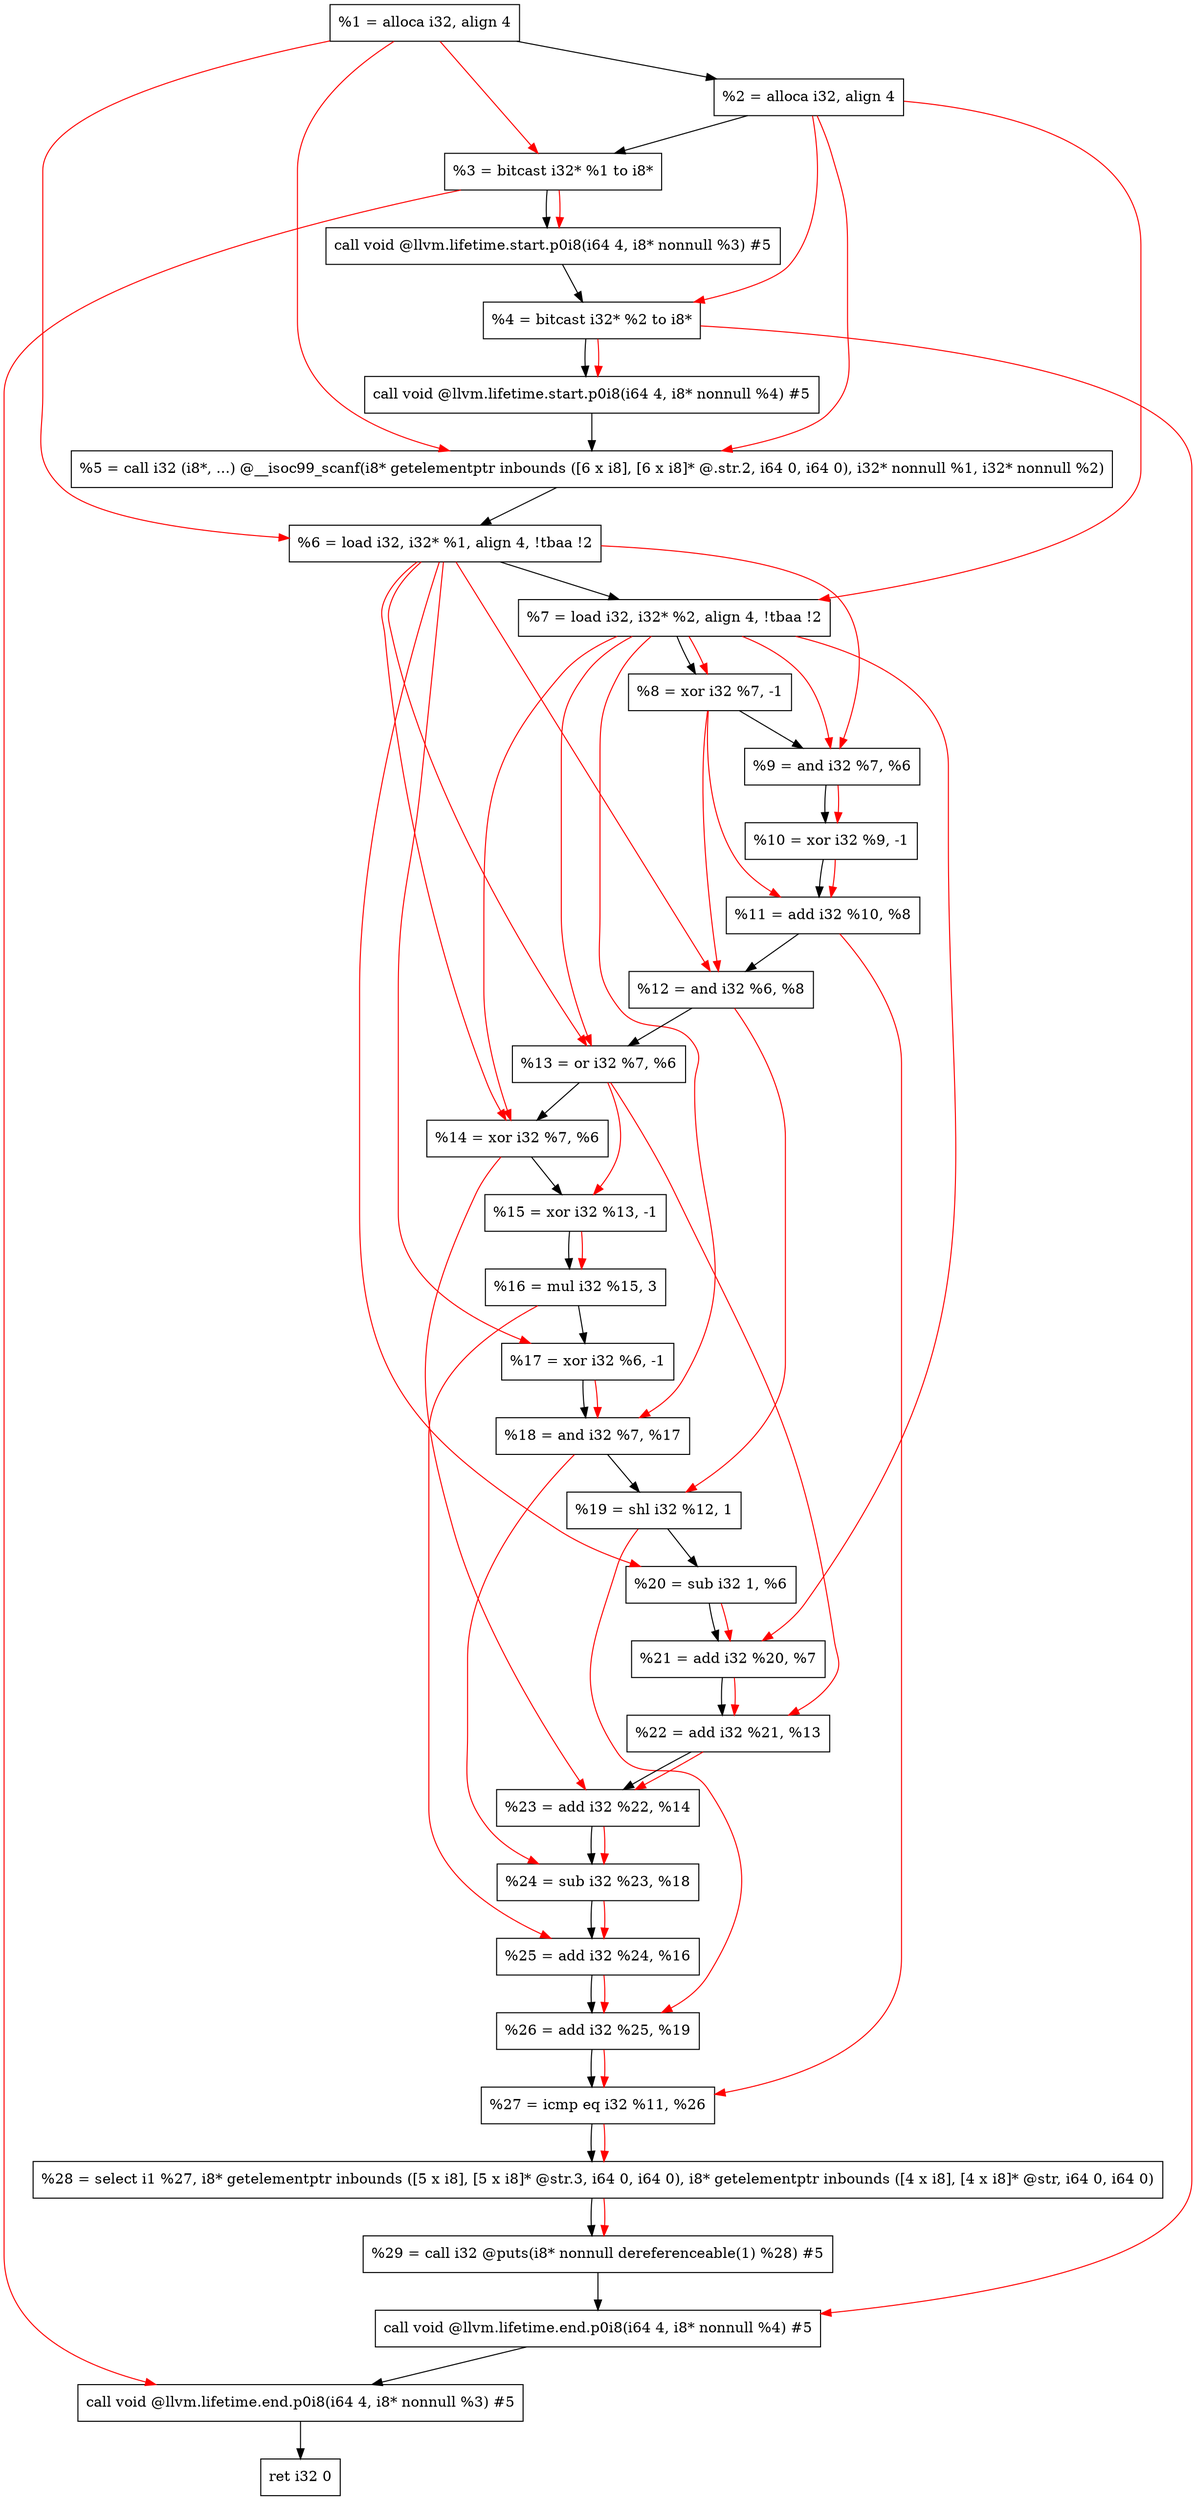 digraph "DFG for'main' function" {
	Node0x190ea48[shape=record, label="  %1 = alloca i32, align 4"];
	Node0x190eac8[shape=record, label="  %2 = alloca i32, align 4"];
	Node0x190eb58[shape=record, label="  %3 = bitcast i32* %1 to i8*"];
	Node0x190efb8[shape=record, label="  call void @llvm.lifetime.start.p0i8(i64 4, i8* nonnull %3) #5"];
	Node0x190f098[shape=record, label="  %4 = bitcast i32* %2 to i8*"];
	Node0x190f1b8[shape=record, label="  call void @llvm.lifetime.start.p0i8(i64 4, i8* nonnull %4) #5"];
	Node0x190f3f0[shape=record, label="  %5 = call i32 (i8*, ...) @__isoc99_scanf(i8* getelementptr inbounds ([6 x i8], [6 x i8]* @.str.2, i64 0, i64 0), i32* nonnull %1, i32* nonnull %2)"];
	Node0x190f4a8[shape=record, label="  %6 = load i32, i32* %1, align 4, !tbaa !2"];
	Node0x1910418[shape=record, label="  %7 = load i32, i32* %2, align 4, !tbaa !2"];
	Node0x1910aa0[shape=record, label="  %8 = xor i32 %7, -1"];
	Node0x1910b10[shape=record, label="  %9 = and i32 %7, %6"];
	Node0x1910b80[shape=record, label="  %10 = xor i32 %9, -1"];
	Node0x1910bf0[shape=record, label="  %11 = add i32 %10, %8"];
	Node0x1910c60[shape=record, label="  %12 = and i32 %6, %8"];
	Node0x1910cd0[shape=record, label="  %13 = or i32 %7, %6"];
	Node0x1910d40[shape=record, label="  %14 = xor i32 %7, %6"];
	Node0x1910db0[shape=record, label="  %15 = xor i32 %13, -1"];
	Node0x1910e20[shape=record, label="  %16 = mul i32 %15, 3"];
	Node0x1910e90[shape=record, label="  %17 = xor i32 %6, -1"];
	Node0x1910f00[shape=record, label="  %18 = and i32 %7, %17"];
	Node0x1910f70[shape=record, label="  %19 = shl i32 %12, 1"];
	Node0x1910fe0[shape=record, label="  %20 = sub i32 1, %6"];
	Node0x1911050[shape=record, label="  %21 = add i32 %20, %7"];
	Node0x19110c0[shape=record, label="  %22 = add i32 %21, %13"];
	Node0x1911130[shape=record, label="  %23 = add i32 %22, %14"];
	Node0x19111a0[shape=record, label="  %24 = sub i32 %23, %18"];
	Node0x1911210[shape=record, label="  %25 = add i32 %24, %16"];
	Node0x1911280[shape=record, label="  %26 = add i32 %25, %19"];
	Node0x19112f0[shape=record, label="  %27 = icmp eq i32 %11, %26"];
	Node0x18af9d8[shape=record, label="  %28 = select i1 %27, i8* getelementptr inbounds ([5 x i8], [5 x i8]* @str.3, i64 0, i64 0), i8* getelementptr inbounds ([4 x i8], [4 x i8]* @str, i64 0, i64 0)"];
	Node0x1911380[shape=record, label="  %29 = call i32 @puts(i8* nonnull dereferenceable(1) %28) #5"];
	Node0x19115d8[shape=record, label="  call void @llvm.lifetime.end.p0i8(i64 4, i8* nonnull %4) #5"];
	Node0x1911738[shape=record, label="  call void @llvm.lifetime.end.p0i8(i64 4, i8* nonnull %3) #5"];
	Node0x19117f8[shape=record, label="  ret i32 0"];
	Node0x190ea48 -> Node0x190eac8;
	Node0x190eac8 -> Node0x190eb58;
	Node0x190eb58 -> Node0x190efb8;
	Node0x190efb8 -> Node0x190f098;
	Node0x190f098 -> Node0x190f1b8;
	Node0x190f1b8 -> Node0x190f3f0;
	Node0x190f3f0 -> Node0x190f4a8;
	Node0x190f4a8 -> Node0x1910418;
	Node0x1910418 -> Node0x1910aa0;
	Node0x1910aa0 -> Node0x1910b10;
	Node0x1910b10 -> Node0x1910b80;
	Node0x1910b80 -> Node0x1910bf0;
	Node0x1910bf0 -> Node0x1910c60;
	Node0x1910c60 -> Node0x1910cd0;
	Node0x1910cd0 -> Node0x1910d40;
	Node0x1910d40 -> Node0x1910db0;
	Node0x1910db0 -> Node0x1910e20;
	Node0x1910e20 -> Node0x1910e90;
	Node0x1910e90 -> Node0x1910f00;
	Node0x1910f00 -> Node0x1910f70;
	Node0x1910f70 -> Node0x1910fe0;
	Node0x1910fe0 -> Node0x1911050;
	Node0x1911050 -> Node0x19110c0;
	Node0x19110c0 -> Node0x1911130;
	Node0x1911130 -> Node0x19111a0;
	Node0x19111a0 -> Node0x1911210;
	Node0x1911210 -> Node0x1911280;
	Node0x1911280 -> Node0x19112f0;
	Node0x19112f0 -> Node0x18af9d8;
	Node0x18af9d8 -> Node0x1911380;
	Node0x1911380 -> Node0x19115d8;
	Node0x19115d8 -> Node0x1911738;
	Node0x1911738 -> Node0x19117f8;
edge [color=red]
	Node0x190ea48 -> Node0x190eb58;
	Node0x190eb58 -> Node0x190efb8;
	Node0x190eac8 -> Node0x190f098;
	Node0x190f098 -> Node0x190f1b8;
	Node0x190ea48 -> Node0x190f3f0;
	Node0x190eac8 -> Node0x190f3f0;
	Node0x190ea48 -> Node0x190f4a8;
	Node0x190eac8 -> Node0x1910418;
	Node0x1910418 -> Node0x1910aa0;
	Node0x1910418 -> Node0x1910b10;
	Node0x190f4a8 -> Node0x1910b10;
	Node0x1910b10 -> Node0x1910b80;
	Node0x1910b80 -> Node0x1910bf0;
	Node0x1910aa0 -> Node0x1910bf0;
	Node0x190f4a8 -> Node0x1910c60;
	Node0x1910aa0 -> Node0x1910c60;
	Node0x1910418 -> Node0x1910cd0;
	Node0x190f4a8 -> Node0x1910cd0;
	Node0x1910418 -> Node0x1910d40;
	Node0x190f4a8 -> Node0x1910d40;
	Node0x1910cd0 -> Node0x1910db0;
	Node0x1910db0 -> Node0x1910e20;
	Node0x190f4a8 -> Node0x1910e90;
	Node0x1910418 -> Node0x1910f00;
	Node0x1910e90 -> Node0x1910f00;
	Node0x1910c60 -> Node0x1910f70;
	Node0x190f4a8 -> Node0x1910fe0;
	Node0x1910fe0 -> Node0x1911050;
	Node0x1910418 -> Node0x1911050;
	Node0x1911050 -> Node0x19110c0;
	Node0x1910cd0 -> Node0x19110c0;
	Node0x19110c0 -> Node0x1911130;
	Node0x1910d40 -> Node0x1911130;
	Node0x1911130 -> Node0x19111a0;
	Node0x1910f00 -> Node0x19111a0;
	Node0x19111a0 -> Node0x1911210;
	Node0x1910e20 -> Node0x1911210;
	Node0x1911210 -> Node0x1911280;
	Node0x1910f70 -> Node0x1911280;
	Node0x1910bf0 -> Node0x19112f0;
	Node0x1911280 -> Node0x19112f0;
	Node0x19112f0 -> Node0x18af9d8;
	Node0x18af9d8 -> Node0x1911380;
	Node0x190f098 -> Node0x19115d8;
	Node0x190eb58 -> Node0x1911738;
}
